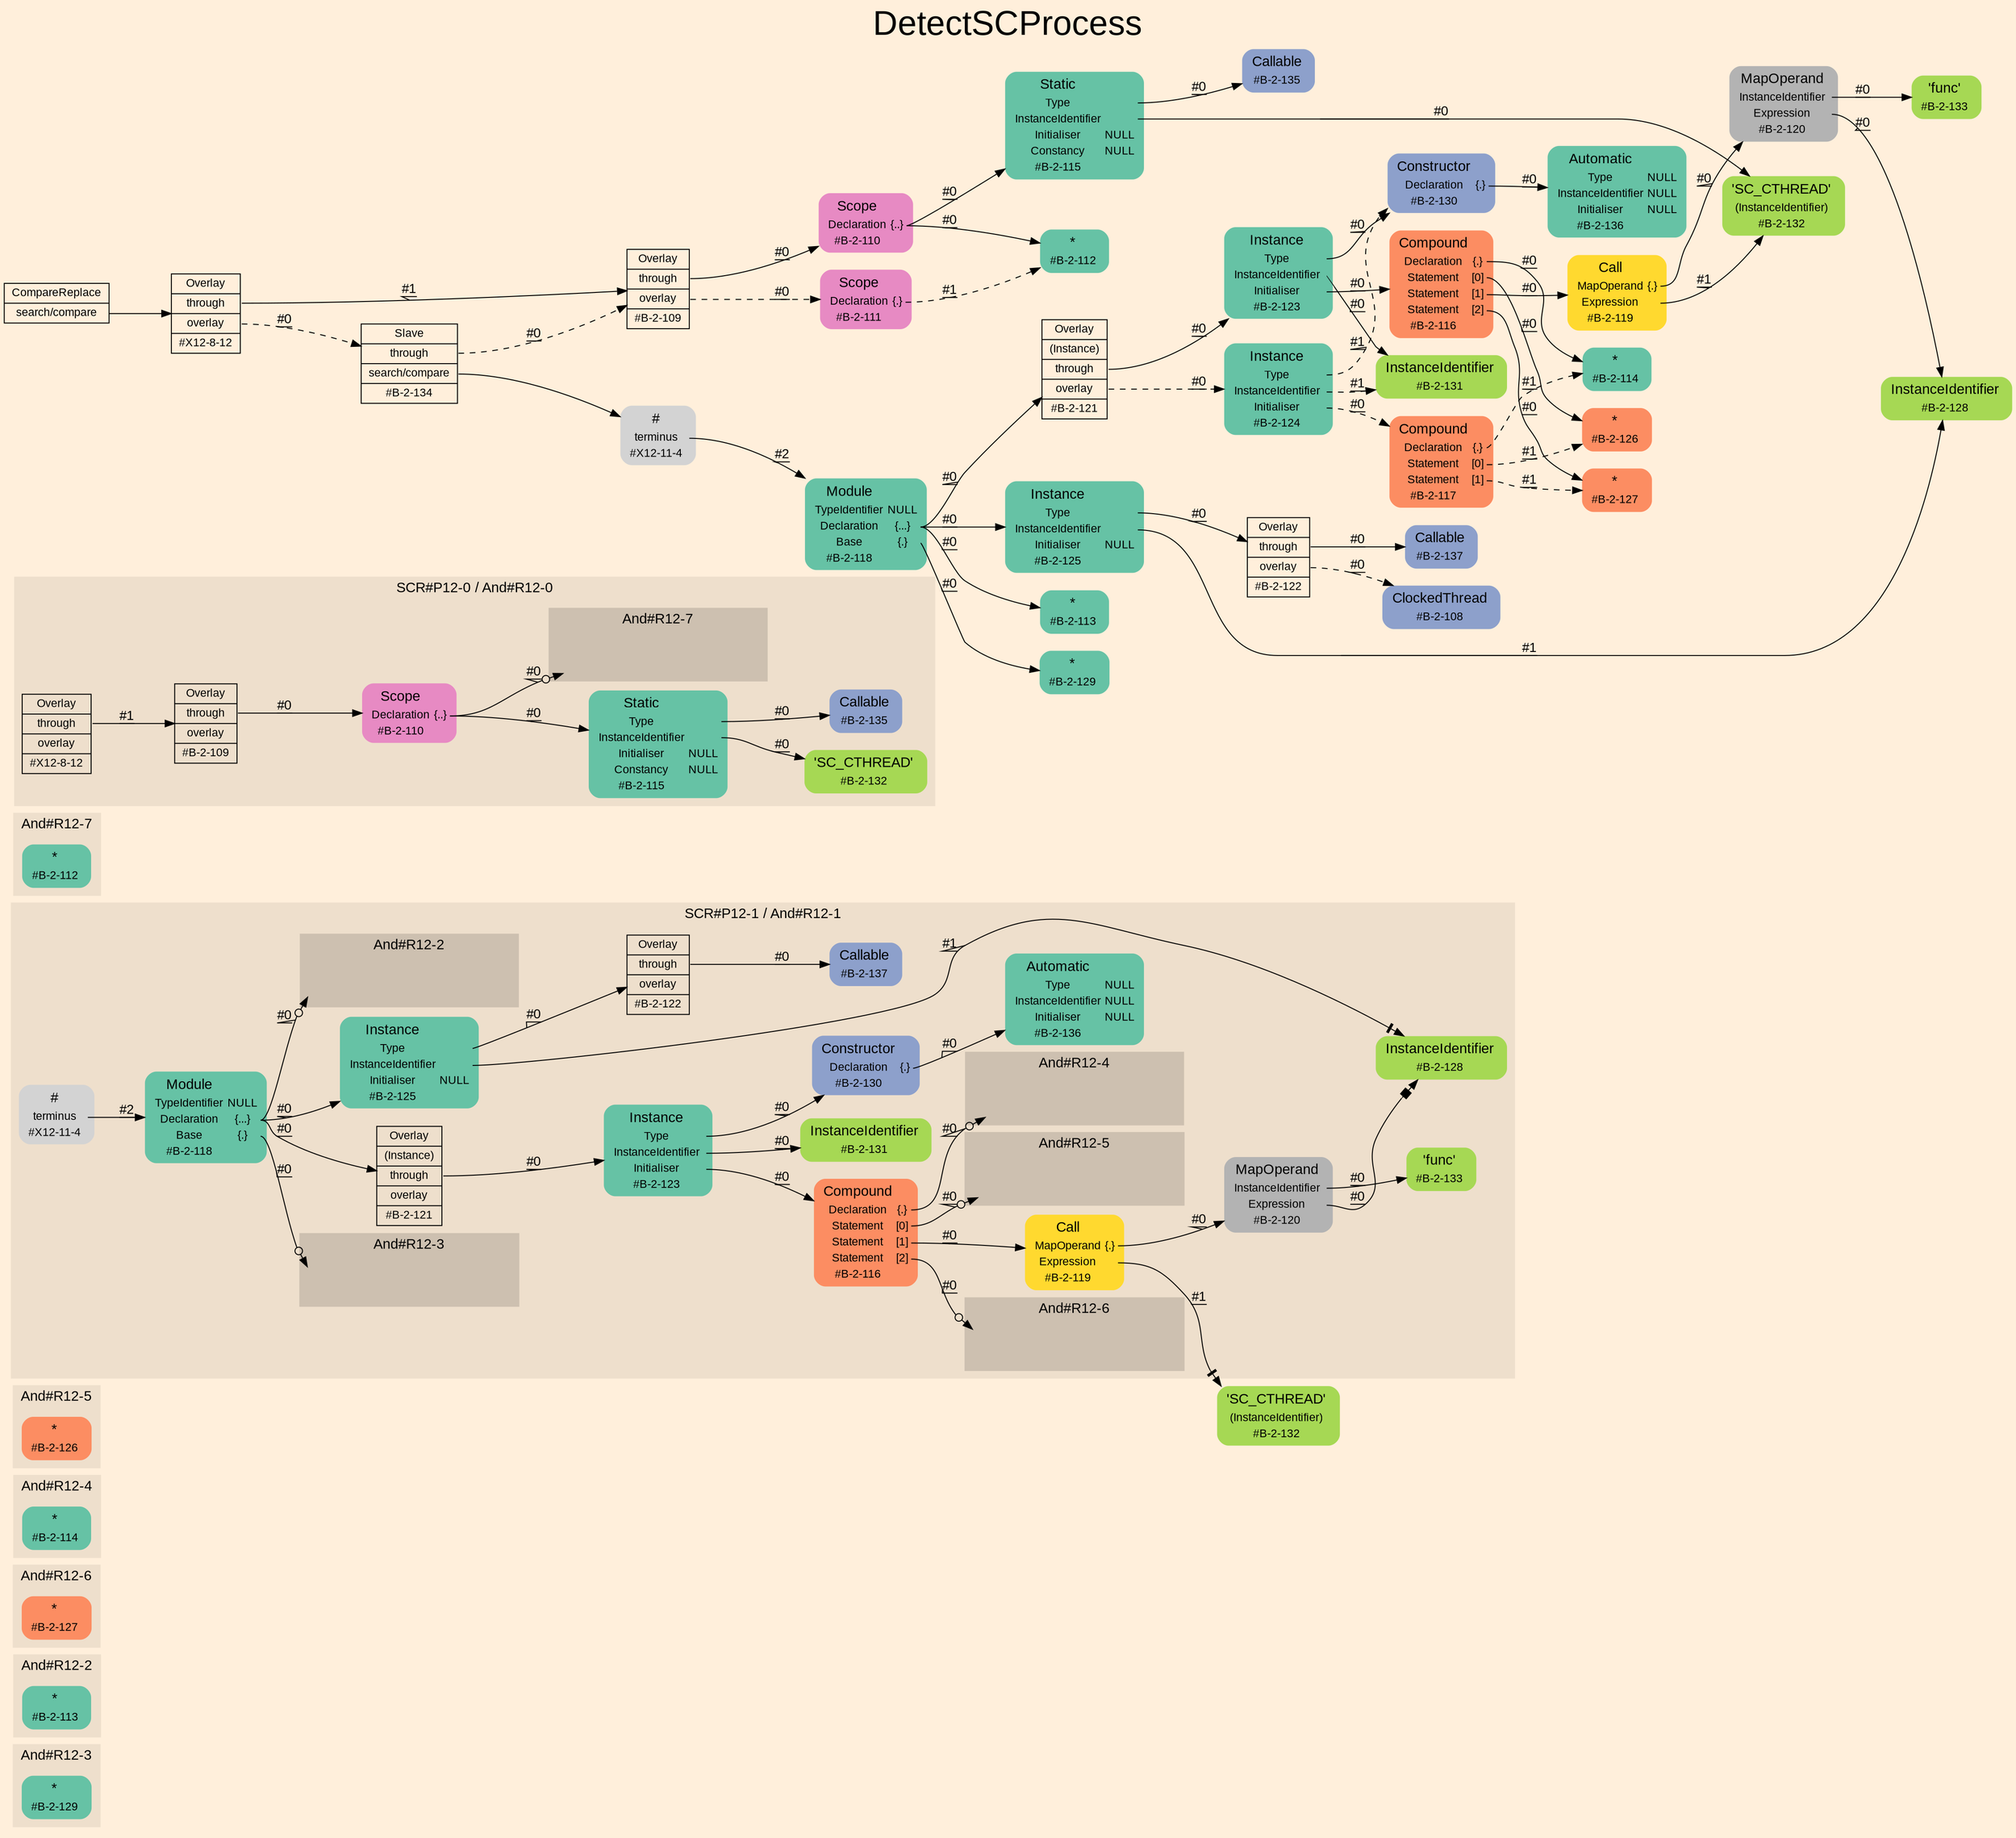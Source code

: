 digraph "DetectSCProcess" {
label = "DetectSCProcess"
labelloc = t
fontsize = "36"
graph [
    rankdir = "LR"
    ranksep = 0.3
    bgcolor = antiquewhite1
    color = black
    fontcolor = black
    fontname = "Arial"
];
node [
    fontname = "Arial"
];
edge [
    fontname = "Arial"
];

// -------------------- figure And#R12-3 --------------------
// -------- region And#R12-3 ----------
subgraph "clusterAnd#R12-3" {
    label = "And#R12-3"
    style = "filled"
    color = antiquewhite2
    fontsize = "15"
    "And#R12-3/#B-2-129" [
        // -------- block And#R12-3/#B-2-129 ----------
        shape = "plaintext"
        fillcolor = "/set28/1"
        label = <<TABLE BORDER="0" CELLBORDER="0" CELLSPACING="0">
         <TR><TD><FONT POINT-SIZE="15.0">*</FONT></TD><TD></TD></TR>
         <TR><TD>#B-2-129</TD><TD PORT="port0"></TD></TR>
        </TABLE>>
        style = "rounded,filled"
        fontsize = "12"
    ];
    
}


// -------------------- figure And#R12-2 --------------------
// -------- region And#R12-2 ----------
subgraph "clusterAnd#R12-2" {
    label = "And#R12-2"
    style = "filled"
    color = antiquewhite2
    fontsize = "15"
    "And#R12-2/#B-2-113" [
        // -------- block And#R12-2/#B-2-113 ----------
        shape = "plaintext"
        fillcolor = "/set28/1"
        label = <<TABLE BORDER="0" CELLBORDER="0" CELLSPACING="0">
         <TR><TD><FONT POINT-SIZE="15.0">*</FONT></TD><TD></TD></TR>
         <TR><TD>#B-2-113</TD><TD PORT="port0"></TD></TR>
        </TABLE>>
        style = "rounded,filled"
        fontsize = "12"
    ];
    
}


// -------------------- figure And#R12-6 --------------------
// -------- region And#R12-6 ----------
subgraph "clusterAnd#R12-6" {
    label = "And#R12-6"
    style = "filled"
    color = antiquewhite2
    fontsize = "15"
    "And#R12-6/#B-2-127" [
        // -------- block And#R12-6/#B-2-127 ----------
        shape = "plaintext"
        fillcolor = "/set28/2"
        label = <<TABLE BORDER="0" CELLBORDER="0" CELLSPACING="0">
         <TR><TD><FONT POINT-SIZE="15.0">*</FONT></TD><TD></TD></TR>
         <TR><TD>#B-2-127</TD><TD PORT="port0"></TD></TR>
        </TABLE>>
        style = "rounded,filled"
        fontsize = "12"
    ];
    
}


// -------------------- figure And#R12-4 --------------------
// -------- region And#R12-4 ----------
subgraph "clusterAnd#R12-4" {
    label = "And#R12-4"
    style = "filled"
    color = antiquewhite2
    fontsize = "15"
    "And#R12-4/#B-2-114" [
        // -------- block And#R12-4/#B-2-114 ----------
        shape = "plaintext"
        fillcolor = "/set28/1"
        label = <<TABLE BORDER="0" CELLBORDER="0" CELLSPACING="0">
         <TR><TD><FONT POINT-SIZE="15.0">*</FONT></TD><TD></TD></TR>
         <TR><TD>#B-2-114</TD><TD PORT="port0"></TD></TR>
        </TABLE>>
        style = "rounded,filled"
        fontsize = "12"
    ];
    
}


// -------------------- figure And#R12-5 --------------------
// -------- region And#R12-5 ----------
subgraph "clusterAnd#R12-5" {
    label = "And#R12-5"
    style = "filled"
    color = antiquewhite2
    fontsize = "15"
    "And#R12-5/#B-2-126" [
        // -------- block And#R12-5/#B-2-126 ----------
        shape = "plaintext"
        fillcolor = "/set28/2"
        label = <<TABLE BORDER="0" CELLBORDER="0" CELLSPACING="0">
         <TR><TD><FONT POINT-SIZE="15.0">*</FONT></TD><TD></TD></TR>
         <TR><TD>#B-2-126</TD><TD PORT="port0"></TD></TR>
        </TABLE>>
        style = "rounded,filled"
        fontsize = "12"
    ];
    
}


// -------------------- figure And#R12-1 --------------------
// -------- region And#R12-1 ----------
subgraph "clusterAnd#R12-1" {
    label = "SCR#P12-1 / And#R12-1"
    style = "filled"
    color = antiquewhite2
    fontsize = "15"
    "And#R12-1/#X12-11-4" [
        // -------- block And#R12-1/#X12-11-4 ----------
        shape = "plaintext"
        label = <<TABLE BORDER="0" CELLBORDER="0" CELLSPACING="0">
         <TR><TD><FONT POINT-SIZE="15.0">#</FONT></TD><TD></TD></TR>
         <TR><TD>terminus</TD><TD PORT="port0"></TD></TR>
         <TR><TD>#X12-11-4</TD><TD PORT="port1"></TD></TR>
        </TABLE>>
        style = "rounded,filled"
        fontsize = "12"
    ];
    
    "And#R12-1/#B-2-133" [
        // -------- block And#R12-1/#B-2-133 ----------
        shape = "plaintext"
        fillcolor = "/set28/5"
        label = <<TABLE BORDER="0" CELLBORDER="0" CELLSPACING="0">
         <TR><TD><FONT POINT-SIZE="15.0">'func'</FONT></TD><TD></TD></TR>
         <TR><TD>#B-2-133</TD><TD PORT="port0"></TD></TR>
        </TABLE>>
        style = "rounded,filled"
        fontsize = "12"
    ];
    
    "And#R12-1/#B-2-128" [
        // -------- block And#R12-1/#B-2-128 ----------
        shape = "plaintext"
        fillcolor = "/set28/5"
        label = <<TABLE BORDER="0" CELLBORDER="0" CELLSPACING="0">
         <TR><TD><FONT POINT-SIZE="15.0">InstanceIdentifier</FONT></TD><TD></TD></TR>
         <TR><TD>#B-2-128</TD><TD PORT="port0"></TD></TR>
        </TABLE>>
        style = "rounded,filled"
        fontsize = "12"
    ];
    
    "And#R12-1/#B-2-118" [
        // -------- block And#R12-1/#B-2-118 ----------
        shape = "plaintext"
        fillcolor = "/set28/1"
        label = <<TABLE BORDER="0" CELLBORDER="0" CELLSPACING="0">
         <TR><TD><FONT POINT-SIZE="15.0">Module</FONT></TD><TD></TD></TR>
         <TR><TD>TypeIdentifier</TD><TD PORT="port0">NULL</TD></TR>
         <TR><TD>Declaration</TD><TD PORT="port1">{...}</TD></TR>
         <TR><TD>Base</TD><TD PORT="port2">{.}</TD></TR>
         <TR><TD>#B-2-118</TD><TD PORT="port3"></TD></TR>
        </TABLE>>
        style = "rounded,filled"
        fontsize = "12"
    ];
    
    "And#R12-1/#B-2-131" [
        // -------- block And#R12-1/#B-2-131 ----------
        shape = "plaintext"
        fillcolor = "/set28/5"
        label = <<TABLE BORDER="0" CELLBORDER="0" CELLSPACING="0">
         <TR><TD><FONT POINT-SIZE="15.0">InstanceIdentifier</FONT></TD><TD></TD></TR>
         <TR><TD>#B-2-131</TD><TD PORT="port0"></TD></TR>
        </TABLE>>
        style = "rounded,filled"
        fontsize = "12"
    ];
    
    "And#R12-1/#B-2-119" [
        // -------- block And#R12-1/#B-2-119 ----------
        shape = "plaintext"
        fillcolor = "/set28/6"
        label = <<TABLE BORDER="0" CELLBORDER="0" CELLSPACING="0">
         <TR><TD><FONT POINT-SIZE="15.0">Call</FONT></TD><TD></TD></TR>
         <TR><TD>MapOperand</TD><TD PORT="port0">{.}</TD></TR>
         <TR><TD>Expression</TD><TD PORT="port1"></TD></TR>
         <TR><TD>#B-2-119</TD><TD PORT="port2"></TD></TR>
        </TABLE>>
        style = "rounded,filled"
        fontsize = "12"
    ];
    
    "And#R12-1/#B-2-120" [
        // -------- block And#R12-1/#B-2-120 ----------
        shape = "plaintext"
        fillcolor = "/set28/8"
        label = <<TABLE BORDER="0" CELLBORDER="0" CELLSPACING="0">
         <TR><TD><FONT POINT-SIZE="15.0">MapOperand</FONT></TD><TD></TD></TR>
         <TR><TD>InstanceIdentifier</TD><TD PORT="port0"></TD></TR>
         <TR><TD>Expression</TD><TD PORT="port1"></TD></TR>
         <TR><TD>#B-2-120</TD><TD PORT="port2"></TD></TR>
        </TABLE>>
        style = "rounded,filled"
        fontsize = "12"
    ];
    
    "And#R12-1/#B-2-121" [
        // -------- block And#R12-1/#B-2-121 ----------
        shape = "record"
        fillcolor = antiquewhite2
        label = "<fixed> Overlay | <port0> (Instance) | <port1> through | <port2> overlay | <port3> #B-2-121"
        style = "filled"
        fontsize = "12"
        color = black
        fontcolor = black
    ];
    
    "And#R12-1/#B-2-116" [
        // -------- block And#R12-1/#B-2-116 ----------
        shape = "plaintext"
        fillcolor = "/set28/2"
        label = <<TABLE BORDER="0" CELLBORDER="0" CELLSPACING="0">
         <TR><TD><FONT POINT-SIZE="15.0">Compound</FONT></TD><TD></TD></TR>
         <TR><TD>Declaration</TD><TD PORT="port0">{.}</TD></TR>
         <TR><TD>Statement</TD><TD PORT="port1">[0]</TD></TR>
         <TR><TD>Statement</TD><TD PORT="port2">[1]</TD></TR>
         <TR><TD>Statement</TD><TD PORT="port3">[2]</TD></TR>
         <TR><TD>#B-2-116</TD><TD PORT="port4"></TD></TR>
        </TABLE>>
        style = "rounded,filled"
        fontsize = "12"
    ];
    
    "And#R12-1/#B-2-130" [
        // -------- block And#R12-1/#B-2-130 ----------
        shape = "plaintext"
        fillcolor = "/set28/3"
        label = <<TABLE BORDER="0" CELLBORDER="0" CELLSPACING="0">
         <TR><TD><FONT POINT-SIZE="15.0">Constructor</FONT></TD><TD></TD></TR>
         <TR><TD>Declaration</TD><TD PORT="port0">{.}</TD></TR>
         <TR><TD>#B-2-130</TD><TD PORT="port1"></TD></TR>
        </TABLE>>
        style = "rounded,filled"
        fontsize = "12"
    ];
    
    "And#R12-1/#B-2-122" [
        // -------- block And#R12-1/#B-2-122 ----------
        shape = "record"
        fillcolor = antiquewhite2
        label = "<fixed> Overlay | <port0> through | <port1> overlay | <port2> #B-2-122"
        style = "filled"
        fontsize = "12"
        color = black
        fontcolor = black
    ];
    
    "And#R12-1/#B-2-136" [
        // -------- block And#R12-1/#B-2-136 ----------
        shape = "plaintext"
        fillcolor = "/set28/1"
        label = <<TABLE BORDER="0" CELLBORDER="0" CELLSPACING="0">
         <TR><TD><FONT POINT-SIZE="15.0">Automatic</FONT></TD><TD></TD></TR>
         <TR><TD>Type</TD><TD PORT="port0">NULL</TD></TR>
         <TR><TD>InstanceIdentifier</TD><TD PORT="port1">NULL</TD></TR>
         <TR><TD>Initialiser</TD><TD PORT="port2">NULL</TD></TR>
         <TR><TD>#B-2-136</TD><TD PORT="port3"></TD></TR>
        </TABLE>>
        style = "rounded,filled"
        fontsize = "12"
    ];
    
    "And#R12-1/#B-2-123" [
        // -------- block And#R12-1/#B-2-123 ----------
        shape = "plaintext"
        fillcolor = "/set28/1"
        label = <<TABLE BORDER="0" CELLBORDER="0" CELLSPACING="0">
         <TR><TD><FONT POINT-SIZE="15.0">Instance</FONT></TD><TD></TD></TR>
         <TR><TD>Type</TD><TD PORT="port0"></TD></TR>
         <TR><TD>InstanceIdentifier</TD><TD PORT="port1"></TD></TR>
         <TR><TD>Initialiser</TD><TD PORT="port2"></TD></TR>
         <TR><TD>#B-2-123</TD><TD PORT="port3"></TD></TR>
        </TABLE>>
        style = "rounded,filled"
        fontsize = "12"
    ];
    
    "And#R12-1/#B-2-137" [
        // -------- block And#R12-1/#B-2-137 ----------
        shape = "plaintext"
        fillcolor = "/set28/3"
        label = <<TABLE BORDER="0" CELLBORDER="0" CELLSPACING="0">
         <TR><TD><FONT POINT-SIZE="15.0">Callable</FONT></TD><TD></TD></TR>
         <TR><TD>#B-2-137</TD><TD PORT="port0"></TD></TR>
        </TABLE>>
        style = "rounded,filled"
        fontsize = "12"
    ];
    
    "And#R12-1/#B-2-125" [
        // -------- block And#R12-1/#B-2-125 ----------
        shape = "plaintext"
        fillcolor = "/set28/1"
        label = <<TABLE BORDER="0" CELLBORDER="0" CELLSPACING="0">
         <TR><TD><FONT POINT-SIZE="15.0">Instance</FONT></TD><TD></TD></TR>
         <TR><TD>Type</TD><TD PORT="port0"></TD></TR>
         <TR><TD>InstanceIdentifier</TD><TD PORT="port1"></TD></TR>
         <TR><TD>Initialiser</TD><TD PORT="port2">NULL</TD></TR>
         <TR><TD>#B-2-125</TD><TD PORT="port3"></TD></TR>
        </TABLE>>
        style = "rounded,filled"
        fontsize = "12"
    ];
    
    // -------- region And#R12-1/And#R12-2 ----------
    subgraph "clusterAnd#R12-1/And#R12-2" {
        label = "And#R12-2"
        style = "filled"
        color = antiquewhite3
        fontsize = "15"
        "And#R12-1/And#R12-2/#B-2-113" [
            // -------- block And#R12-1/And#R12-2/#B-2-113 ----------
            shape = none
            fillcolor = "/set28/1"
            style = "invisible"
        ];
        
    }
    
    // -------- region And#R12-1/And#R12-3 ----------
    subgraph "clusterAnd#R12-1/And#R12-3" {
        label = "And#R12-3"
        style = "filled"
        color = antiquewhite3
        fontsize = "15"
        "And#R12-1/And#R12-3/#B-2-129" [
            // -------- block And#R12-1/And#R12-3/#B-2-129 ----------
            shape = none
            fillcolor = "/set28/1"
            style = "invisible"
        ];
        
    }
    
    // -------- region And#R12-1/And#R12-4 ----------
    subgraph "clusterAnd#R12-1/And#R12-4" {
        label = "And#R12-4"
        style = "filled"
        color = antiquewhite3
        fontsize = "15"
        "And#R12-1/And#R12-4/#B-2-114" [
            // -------- block And#R12-1/And#R12-4/#B-2-114 ----------
            shape = none
            fillcolor = "/set28/1"
            style = "invisible"
        ];
        
    }
    
    // -------- region And#R12-1/And#R12-5 ----------
    subgraph "clusterAnd#R12-1/And#R12-5" {
        label = "And#R12-5"
        style = "filled"
        color = antiquewhite3
        fontsize = "15"
        "And#R12-1/And#R12-5/#B-2-126" [
            // -------- block And#R12-1/And#R12-5/#B-2-126 ----------
            shape = none
            fillcolor = "/set28/2"
            style = "invisible"
        ];
        
    }
    
    // -------- region And#R12-1/And#R12-6 ----------
    subgraph "clusterAnd#R12-1/And#R12-6" {
        label = "And#R12-6"
        style = "filled"
        color = antiquewhite3
        fontsize = "15"
        "And#R12-1/And#R12-6/#B-2-127" [
            // -------- block And#R12-1/And#R12-6/#B-2-127 ----------
            shape = none
            fillcolor = "/set28/2"
            style = "invisible"
        ];
        
    }
    
}

"And#R12-1/#B-2-132" [
    // -------- block And#R12-1/#B-2-132 ----------
    shape = "plaintext"
    fillcolor = "/set28/5"
    label = <<TABLE BORDER="0" CELLBORDER="0" CELLSPACING="0">
     <TR><TD><FONT POINT-SIZE="15.0">'SC_CTHREAD'</FONT></TD><TD></TD></TR>
     <TR><TD>(InstanceIdentifier)</TD><TD PORT="port0"></TD></TR>
     <TR><TD>#B-2-132</TD><TD PORT="port1"></TD></TR>
    </TABLE>>
    style = "rounded,filled"
    fontsize = "12"
];

"And#R12-1/#X12-11-4":port0 -> "And#R12-1/#B-2-118" [
    label = "#2"
    decorate = true
    color = black
    fontcolor = black
];

"And#R12-1/#B-2-118":port1 -> "And#R12-1/#B-2-121" [
    label = "#0"
    decorate = true
    color = black
    fontcolor = black
];

"And#R12-1/#B-2-118":port1 -> "And#R12-1/#B-2-125" [
    label = "#0"
    decorate = true
    color = black
    fontcolor = black
];

"And#R12-1/#B-2-118":port1 -> "And#R12-1/And#R12-2/#B-2-113" [
    arrowhead="normalnoneodot"
    label = "#0"
    decorate = true
    color = black
    fontcolor = black
];

"And#R12-1/#B-2-118":port2 -> "And#R12-1/And#R12-3/#B-2-129" [
    arrowhead="normalnoneodot"
    label = "#0"
    decorate = true
    color = black
    fontcolor = black
];

"And#R12-1/#B-2-119":port0 -> "And#R12-1/#B-2-120" [
    label = "#0"
    decorate = true
    color = black
    fontcolor = black
];

"And#R12-1/#B-2-119":port1 -> "And#R12-1/#B-2-132" [
    arrowhead="normalnonetee"
    label = "#1"
    decorate = true
    color = black
    fontcolor = black
];

"And#R12-1/#B-2-120":port0 -> "And#R12-1/#B-2-133" [
    label = "#0"
    decorate = true
    color = black
    fontcolor = black
];

"And#R12-1/#B-2-120":port1 -> "And#R12-1/#B-2-128" [
    arrowhead="normalnonebox"
    label = "#0"
    decorate = true
    color = black
    fontcolor = black
];

"And#R12-1/#B-2-121":port1 -> "And#R12-1/#B-2-123" [
    label = "#0"
    decorate = true
    color = black
    fontcolor = black
];

"And#R12-1/#B-2-116":port0 -> "And#R12-1/And#R12-4/#B-2-114" [
    arrowhead="normalnoneodot"
    label = "#0"
    decorate = true
    color = black
    fontcolor = black
];

"And#R12-1/#B-2-116":port1 -> "And#R12-1/And#R12-5/#B-2-126" [
    arrowhead="normalnoneodot"
    label = "#0"
    decorate = true
    color = black
    fontcolor = black
];

"And#R12-1/#B-2-116":port2 -> "And#R12-1/#B-2-119" [
    label = "#0"
    decorate = true
    color = black
    fontcolor = black
];

"And#R12-1/#B-2-116":port3 -> "And#R12-1/And#R12-6/#B-2-127" [
    arrowhead="normalnoneodot"
    label = "#0"
    decorate = true
    color = black
    fontcolor = black
];

"And#R12-1/#B-2-130":port0 -> "And#R12-1/#B-2-136" [
    label = "#0"
    decorate = true
    color = black
    fontcolor = black
];

"And#R12-1/#B-2-122":port0 -> "And#R12-1/#B-2-137" [
    label = "#0"
    decorate = true
    color = black
    fontcolor = black
];

"And#R12-1/#B-2-123":port0 -> "And#R12-1/#B-2-130" [
    label = "#0"
    decorate = true
    color = black
    fontcolor = black
];

"And#R12-1/#B-2-123":port1 -> "And#R12-1/#B-2-131" [
    label = "#0"
    decorate = true
    color = black
    fontcolor = black
];

"And#R12-1/#B-2-123":port2 -> "And#R12-1/#B-2-116" [
    label = "#0"
    decorate = true
    color = black
    fontcolor = black
];

"And#R12-1/#B-2-125":port0 -> "And#R12-1/#B-2-122" [
    label = "#0"
    decorate = true
    color = black
    fontcolor = black
];

"And#R12-1/#B-2-125":port1 -> "And#R12-1/#B-2-128" [
    arrowhead="normalnonetee"
    label = "#1"
    decorate = true
    color = black
    fontcolor = black
];


// -------------------- figure And#R12-7 --------------------
// -------- region And#R12-7 ----------
subgraph "clusterAnd#R12-7" {
    label = "And#R12-7"
    style = "filled"
    color = antiquewhite2
    fontsize = "15"
    "And#R12-7/#B-2-112" [
        // -------- block And#R12-7/#B-2-112 ----------
        shape = "plaintext"
        fillcolor = "/set28/1"
        label = <<TABLE BORDER="0" CELLBORDER="0" CELLSPACING="0">
         <TR><TD><FONT POINT-SIZE="15.0">*</FONT></TD><TD></TD></TR>
         <TR><TD>#B-2-112</TD><TD PORT="port0"></TD></TR>
        </TABLE>>
        style = "rounded,filled"
        fontsize = "12"
    ];
    
}


// -------------------- figure And#R12-0 --------------------
// -------- region And#R12-0 ----------
subgraph "clusterAnd#R12-0" {
    label = "SCR#P12-0 / And#R12-0"
    style = "filled"
    color = antiquewhite2
    fontsize = "15"
    "And#R12-0/#B-2-109" [
        // -------- block And#R12-0/#B-2-109 ----------
        shape = "record"
        fillcolor = antiquewhite2
        label = "<fixed> Overlay | <port0> through | <port1> overlay | <port2> #B-2-109"
        style = "filled"
        fontsize = "12"
        color = black
        fontcolor = black
    ];
    
    "And#R12-0/#B-2-135" [
        // -------- block And#R12-0/#B-2-135 ----------
        shape = "plaintext"
        fillcolor = "/set28/3"
        label = <<TABLE BORDER="0" CELLBORDER="0" CELLSPACING="0">
         <TR><TD><FONT POINT-SIZE="15.0">Callable</FONT></TD><TD></TD></TR>
         <TR><TD>#B-2-135</TD><TD PORT="port0"></TD></TR>
        </TABLE>>
        style = "rounded,filled"
        fontsize = "12"
    ];
    
    "And#R12-0/#B-2-115" [
        // -------- block And#R12-0/#B-2-115 ----------
        shape = "plaintext"
        fillcolor = "/set28/1"
        label = <<TABLE BORDER="0" CELLBORDER="0" CELLSPACING="0">
         <TR><TD><FONT POINT-SIZE="15.0">Static</FONT></TD><TD></TD></TR>
         <TR><TD>Type</TD><TD PORT="port0"></TD></TR>
         <TR><TD>InstanceIdentifier</TD><TD PORT="port1"></TD></TR>
         <TR><TD>Initialiser</TD><TD PORT="port2">NULL</TD></TR>
         <TR><TD>Constancy</TD><TD PORT="port3">NULL</TD></TR>
         <TR><TD>#B-2-115</TD><TD PORT="port4"></TD></TR>
        </TABLE>>
        style = "rounded,filled"
        fontsize = "12"
    ];
    
    "And#R12-0/#B-2-132" [
        // -------- block And#R12-0/#B-2-132 ----------
        shape = "plaintext"
        fillcolor = "/set28/5"
        label = <<TABLE BORDER="0" CELLBORDER="0" CELLSPACING="0">
         <TR><TD><FONT POINT-SIZE="15.0">'SC_CTHREAD'</FONT></TD><TD></TD></TR>
         <TR><TD>#B-2-132</TD><TD PORT="port0"></TD></TR>
        </TABLE>>
        style = "rounded,filled"
        fontsize = "12"
    ];
    
    "And#R12-0/#X12-8-12" [
        // -------- block And#R12-0/#X12-8-12 ----------
        shape = "record"
        fillcolor = antiquewhite2
        label = "<fixed> Overlay | <port0> through | <port1> overlay | <port2> #X12-8-12"
        style = "filled"
        fontsize = "12"
        color = black
        fontcolor = black
    ];
    
    "And#R12-0/#B-2-110" [
        // -------- block And#R12-0/#B-2-110 ----------
        shape = "plaintext"
        fillcolor = "/set28/4"
        label = <<TABLE BORDER="0" CELLBORDER="0" CELLSPACING="0">
         <TR><TD><FONT POINT-SIZE="15.0">Scope</FONT></TD><TD></TD></TR>
         <TR><TD>Declaration</TD><TD PORT="port0">{..}</TD></TR>
         <TR><TD>#B-2-110</TD><TD PORT="port1"></TD></TR>
        </TABLE>>
        style = "rounded,filled"
        fontsize = "12"
    ];
    
    // -------- region And#R12-0/And#R12-7 ----------
    subgraph "clusterAnd#R12-0/And#R12-7" {
        label = "And#R12-7"
        style = "filled"
        color = antiquewhite3
        fontsize = "15"
        "And#R12-0/And#R12-7/#B-2-112" [
            // -------- block And#R12-0/And#R12-7/#B-2-112 ----------
            shape = none
            fillcolor = "/set28/1"
            style = "invisible"
        ];
        
    }
    
}

"And#R12-0/#B-2-109":port0 -> "And#R12-0/#B-2-110" [
    label = "#0"
    decorate = true
    color = black
    fontcolor = black
];

"And#R12-0/#B-2-115":port0 -> "And#R12-0/#B-2-135" [
    label = "#0"
    decorate = true
    color = black
    fontcolor = black
];

"And#R12-0/#B-2-115":port1 -> "And#R12-0/#B-2-132" [
    label = "#0"
    decorate = true
    color = black
    fontcolor = black
];

"And#R12-0/#X12-8-12":port0 -> "And#R12-0/#B-2-109" [
    label = "#1"
    decorate = true
    color = black
    fontcolor = black
];

"And#R12-0/#B-2-110":port0 -> "And#R12-0/And#R12-7/#B-2-112" [
    arrowhead="normalnoneodot"
    label = "#0"
    decorate = true
    color = black
    fontcolor = black
];

"And#R12-0/#B-2-110":port0 -> "And#R12-0/#B-2-115" [
    label = "#0"
    decorate = true
    color = black
    fontcolor = black
];


// -------------------- transformation figure --------------------
"CR#X12-10-12" [
    // -------- block CR#X12-10-12 ----------
    shape = "record"
    fillcolor = antiquewhite1
    label = "<fixed> CompareReplace | <port0> search/compare"
    style = "filled"
    fontsize = "12"
    color = black
    fontcolor = black
];

"#X12-8-12" [
    // -------- block #X12-8-12 ----------
    shape = "record"
    fillcolor = antiquewhite1
    label = "<fixed> Overlay | <port0> through | <port1> overlay | <port2> #X12-8-12"
    style = "filled"
    fontsize = "12"
    color = black
    fontcolor = black
];

"#B-2-109" [
    // -------- block #B-2-109 ----------
    shape = "record"
    fillcolor = antiquewhite1
    label = "<fixed> Overlay | <port0> through | <port1> overlay | <port2> #B-2-109"
    style = "filled"
    fontsize = "12"
    color = black
    fontcolor = black
];

"#B-2-110" [
    // -------- block #B-2-110 ----------
    shape = "plaintext"
    fillcolor = "/set28/4"
    label = <<TABLE BORDER="0" CELLBORDER="0" CELLSPACING="0">
     <TR><TD><FONT POINT-SIZE="15.0">Scope</FONT></TD><TD></TD></TR>
     <TR><TD>Declaration</TD><TD PORT="port0">{..}</TD></TR>
     <TR><TD>#B-2-110</TD><TD PORT="port1"></TD></TR>
    </TABLE>>
    style = "rounded,filled"
    fontsize = "12"
];

"#B-2-112" [
    // -------- block #B-2-112 ----------
    shape = "plaintext"
    fillcolor = "/set28/1"
    label = <<TABLE BORDER="0" CELLBORDER="0" CELLSPACING="0">
     <TR><TD><FONT POINT-SIZE="15.0">*</FONT></TD><TD></TD></TR>
     <TR><TD>#B-2-112</TD><TD PORT="port0"></TD></TR>
    </TABLE>>
    style = "rounded,filled"
    fontsize = "12"
];

"#B-2-115" [
    // -------- block #B-2-115 ----------
    shape = "plaintext"
    fillcolor = "/set28/1"
    label = <<TABLE BORDER="0" CELLBORDER="0" CELLSPACING="0">
     <TR><TD><FONT POINT-SIZE="15.0">Static</FONT></TD><TD></TD></TR>
     <TR><TD>Type</TD><TD PORT="port0"></TD></TR>
     <TR><TD>InstanceIdentifier</TD><TD PORT="port1"></TD></TR>
     <TR><TD>Initialiser</TD><TD PORT="port2">NULL</TD></TR>
     <TR><TD>Constancy</TD><TD PORT="port3">NULL</TD></TR>
     <TR><TD>#B-2-115</TD><TD PORT="port4"></TD></TR>
    </TABLE>>
    style = "rounded,filled"
    fontsize = "12"
];

"#B-2-135" [
    // -------- block #B-2-135 ----------
    shape = "plaintext"
    fillcolor = "/set28/3"
    label = <<TABLE BORDER="0" CELLBORDER="0" CELLSPACING="0">
     <TR><TD><FONT POINT-SIZE="15.0">Callable</FONT></TD><TD></TD></TR>
     <TR><TD>#B-2-135</TD><TD PORT="port0"></TD></TR>
    </TABLE>>
    style = "rounded,filled"
    fontsize = "12"
];

"#B-2-132" [
    // -------- block #B-2-132 ----------
    shape = "plaintext"
    fillcolor = "/set28/5"
    label = <<TABLE BORDER="0" CELLBORDER="0" CELLSPACING="0">
     <TR><TD><FONT POINT-SIZE="15.0">'SC_CTHREAD'</FONT></TD><TD></TD></TR>
     <TR><TD>(InstanceIdentifier)</TD><TD PORT="port0"></TD></TR>
     <TR><TD>#B-2-132</TD><TD PORT="port1"></TD></TR>
    </TABLE>>
    style = "rounded,filled"
    fontsize = "12"
];

"#B-2-111" [
    // -------- block #B-2-111 ----------
    shape = "plaintext"
    fillcolor = "/set28/4"
    label = <<TABLE BORDER="0" CELLBORDER="0" CELLSPACING="0">
     <TR><TD><FONT POINT-SIZE="15.0">Scope</FONT></TD><TD></TD></TR>
     <TR><TD>Declaration</TD><TD PORT="port0">{.}</TD></TR>
     <TR><TD>#B-2-111</TD><TD PORT="port1"></TD></TR>
    </TABLE>>
    style = "rounded,filled"
    fontsize = "12"
];

"#B-2-134" [
    // -------- block #B-2-134 ----------
    shape = "record"
    fillcolor = antiquewhite1
    label = "<fixed> Slave | <port0> through | <port1> search/compare | <port2> #B-2-134"
    style = "filled"
    fontsize = "12"
    color = black
    fontcolor = black
];

"#X12-11-4" [
    // -------- block #X12-11-4 ----------
    shape = "plaintext"
    label = <<TABLE BORDER="0" CELLBORDER="0" CELLSPACING="0">
     <TR><TD><FONT POINT-SIZE="15.0">#</FONT></TD><TD></TD></TR>
     <TR><TD>terminus</TD><TD PORT="port0"></TD></TR>
     <TR><TD>#X12-11-4</TD><TD PORT="port1"></TD></TR>
    </TABLE>>
    style = "rounded,filled"
    fontsize = "12"
];

"#B-2-118" [
    // -------- block #B-2-118 ----------
    shape = "plaintext"
    fillcolor = "/set28/1"
    label = <<TABLE BORDER="0" CELLBORDER="0" CELLSPACING="0">
     <TR><TD><FONT POINT-SIZE="15.0">Module</FONT></TD><TD></TD></TR>
     <TR><TD>TypeIdentifier</TD><TD PORT="port0">NULL</TD></TR>
     <TR><TD>Declaration</TD><TD PORT="port1">{...}</TD></TR>
     <TR><TD>Base</TD><TD PORT="port2">{.}</TD></TR>
     <TR><TD>#B-2-118</TD><TD PORT="port3"></TD></TR>
    </TABLE>>
    style = "rounded,filled"
    fontsize = "12"
];

"#B-2-121" [
    // -------- block #B-2-121 ----------
    shape = "record"
    fillcolor = antiquewhite1
    label = "<fixed> Overlay | <port0> (Instance) | <port1> through | <port2> overlay | <port3> #B-2-121"
    style = "filled"
    fontsize = "12"
    color = black
    fontcolor = black
];

"#B-2-123" [
    // -------- block #B-2-123 ----------
    shape = "plaintext"
    fillcolor = "/set28/1"
    label = <<TABLE BORDER="0" CELLBORDER="0" CELLSPACING="0">
     <TR><TD><FONT POINT-SIZE="15.0">Instance</FONT></TD><TD></TD></TR>
     <TR><TD>Type</TD><TD PORT="port0"></TD></TR>
     <TR><TD>InstanceIdentifier</TD><TD PORT="port1"></TD></TR>
     <TR><TD>Initialiser</TD><TD PORT="port2"></TD></TR>
     <TR><TD>#B-2-123</TD><TD PORT="port3"></TD></TR>
    </TABLE>>
    style = "rounded,filled"
    fontsize = "12"
];

"#B-2-130" [
    // -------- block #B-2-130 ----------
    shape = "plaintext"
    fillcolor = "/set28/3"
    label = <<TABLE BORDER="0" CELLBORDER="0" CELLSPACING="0">
     <TR><TD><FONT POINT-SIZE="15.0">Constructor</FONT></TD><TD></TD></TR>
     <TR><TD>Declaration</TD><TD PORT="port0">{.}</TD></TR>
     <TR><TD>#B-2-130</TD><TD PORT="port1"></TD></TR>
    </TABLE>>
    style = "rounded,filled"
    fontsize = "12"
];

"#B-2-136" [
    // -------- block #B-2-136 ----------
    shape = "plaintext"
    fillcolor = "/set28/1"
    label = <<TABLE BORDER="0" CELLBORDER="0" CELLSPACING="0">
     <TR><TD><FONT POINT-SIZE="15.0">Automatic</FONT></TD><TD></TD></TR>
     <TR><TD>Type</TD><TD PORT="port0">NULL</TD></TR>
     <TR><TD>InstanceIdentifier</TD><TD PORT="port1">NULL</TD></TR>
     <TR><TD>Initialiser</TD><TD PORT="port2">NULL</TD></TR>
     <TR><TD>#B-2-136</TD><TD PORT="port3"></TD></TR>
    </TABLE>>
    style = "rounded,filled"
    fontsize = "12"
];

"#B-2-131" [
    // -------- block #B-2-131 ----------
    shape = "plaintext"
    fillcolor = "/set28/5"
    label = <<TABLE BORDER="0" CELLBORDER="0" CELLSPACING="0">
     <TR><TD><FONT POINT-SIZE="15.0">InstanceIdentifier</FONT></TD><TD></TD></TR>
     <TR><TD>#B-2-131</TD><TD PORT="port0"></TD></TR>
    </TABLE>>
    style = "rounded,filled"
    fontsize = "12"
];

"#B-2-116" [
    // -------- block #B-2-116 ----------
    shape = "plaintext"
    fillcolor = "/set28/2"
    label = <<TABLE BORDER="0" CELLBORDER="0" CELLSPACING="0">
     <TR><TD><FONT POINT-SIZE="15.0">Compound</FONT></TD><TD></TD></TR>
     <TR><TD>Declaration</TD><TD PORT="port0">{.}</TD></TR>
     <TR><TD>Statement</TD><TD PORT="port1">[0]</TD></TR>
     <TR><TD>Statement</TD><TD PORT="port2">[1]</TD></TR>
     <TR><TD>Statement</TD><TD PORT="port3">[2]</TD></TR>
     <TR><TD>#B-2-116</TD><TD PORT="port4"></TD></TR>
    </TABLE>>
    style = "rounded,filled"
    fontsize = "12"
];

"#B-2-114" [
    // -------- block #B-2-114 ----------
    shape = "plaintext"
    fillcolor = "/set28/1"
    label = <<TABLE BORDER="0" CELLBORDER="0" CELLSPACING="0">
     <TR><TD><FONT POINT-SIZE="15.0">*</FONT></TD><TD></TD></TR>
     <TR><TD>#B-2-114</TD><TD PORT="port0"></TD></TR>
    </TABLE>>
    style = "rounded,filled"
    fontsize = "12"
];

"#B-2-126" [
    // -------- block #B-2-126 ----------
    shape = "plaintext"
    fillcolor = "/set28/2"
    label = <<TABLE BORDER="0" CELLBORDER="0" CELLSPACING="0">
     <TR><TD><FONT POINT-SIZE="15.0">*</FONT></TD><TD></TD></TR>
     <TR><TD>#B-2-126</TD><TD PORT="port0"></TD></TR>
    </TABLE>>
    style = "rounded,filled"
    fontsize = "12"
];

"#B-2-119" [
    // -------- block #B-2-119 ----------
    shape = "plaintext"
    fillcolor = "/set28/6"
    label = <<TABLE BORDER="0" CELLBORDER="0" CELLSPACING="0">
     <TR><TD><FONT POINT-SIZE="15.0">Call</FONT></TD><TD></TD></TR>
     <TR><TD>MapOperand</TD><TD PORT="port0">{.}</TD></TR>
     <TR><TD>Expression</TD><TD PORT="port1"></TD></TR>
     <TR><TD>#B-2-119</TD><TD PORT="port2"></TD></TR>
    </TABLE>>
    style = "rounded,filled"
    fontsize = "12"
];

"#B-2-120" [
    // -------- block #B-2-120 ----------
    shape = "plaintext"
    fillcolor = "/set28/8"
    label = <<TABLE BORDER="0" CELLBORDER="0" CELLSPACING="0">
     <TR><TD><FONT POINT-SIZE="15.0">MapOperand</FONT></TD><TD></TD></TR>
     <TR><TD>InstanceIdentifier</TD><TD PORT="port0"></TD></TR>
     <TR><TD>Expression</TD><TD PORT="port1"></TD></TR>
     <TR><TD>#B-2-120</TD><TD PORT="port2"></TD></TR>
    </TABLE>>
    style = "rounded,filled"
    fontsize = "12"
];

"#B-2-133" [
    // -------- block #B-2-133 ----------
    shape = "plaintext"
    fillcolor = "/set28/5"
    label = <<TABLE BORDER="0" CELLBORDER="0" CELLSPACING="0">
     <TR><TD><FONT POINT-SIZE="15.0">'func'</FONT></TD><TD></TD></TR>
     <TR><TD>#B-2-133</TD><TD PORT="port0"></TD></TR>
    </TABLE>>
    style = "rounded,filled"
    fontsize = "12"
];

"#B-2-128" [
    // -------- block #B-2-128 ----------
    shape = "plaintext"
    fillcolor = "/set28/5"
    label = <<TABLE BORDER="0" CELLBORDER="0" CELLSPACING="0">
     <TR><TD><FONT POINT-SIZE="15.0">InstanceIdentifier</FONT></TD><TD></TD></TR>
     <TR><TD>#B-2-128</TD><TD PORT="port0"></TD></TR>
    </TABLE>>
    style = "rounded,filled"
    fontsize = "12"
];

"#B-2-127" [
    // -------- block #B-2-127 ----------
    shape = "plaintext"
    fillcolor = "/set28/2"
    label = <<TABLE BORDER="0" CELLBORDER="0" CELLSPACING="0">
     <TR><TD><FONT POINT-SIZE="15.0">*</FONT></TD><TD></TD></TR>
     <TR><TD>#B-2-127</TD><TD PORT="port0"></TD></TR>
    </TABLE>>
    style = "rounded,filled"
    fontsize = "12"
];

"#B-2-124" [
    // -------- block #B-2-124 ----------
    shape = "plaintext"
    fillcolor = "/set28/1"
    label = <<TABLE BORDER="0" CELLBORDER="0" CELLSPACING="0">
     <TR><TD><FONT POINT-SIZE="15.0">Instance</FONT></TD><TD></TD></TR>
     <TR><TD>Type</TD><TD PORT="port0"></TD></TR>
     <TR><TD>InstanceIdentifier</TD><TD PORT="port1"></TD></TR>
     <TR><TD>Initialiser</TD><TD PORT="port2"></TD></TR>
     <TR><TD>#B-2-124</TD><TD PORT="port3"></TD></TR>
    </TABLE>>
    style = "rounded,filled"
    fontsize = "12"
];

"#B-2-117" [
    // -------- block #B-2-117 ----------
    shape = "plaintext"
    fillcolor = "/set28/2"
    label = <<TABLE BORDER="0" CELLBORDER="0" CELLSPACING="0">
     <TR><TD><FONT POINT-SIZE="15.0">Compound</FONT></TD><TD></TD></TR>
     <TR><TD>Declaration</TD><TD PORT="port0">{.}</TD></TR>
     <TR><TD>Statement</TD><TD PORT="port1">[0]</TD></TR>
     <TR><TD>Statement</TD><TD PORT="port2">[1]</TD></TR>
     <TR><TD>#B-2-117</TD><TD PORT="port3"></TD></TR>
    </TABLE>>
    style = "rounded,filled"
    fontsize = "12"
];

"#B-2-125" [
    // -------- block #B-2-125 ----------
    shape = "plaintext"
    fillcolor = "/set28/1"
    label = <<TABLE BORDER="0" CELLBORDER="0" CELLSPACING="0">
     <TR><TD><FONT POINT-SIZE="15.0">Instance</FONT></TD><TD></TD></TR>
     <TR><TD>Type</TD><TD PORT="port0"></TD></TR>
     <TR><TD>InstanceIdentifier</TD><TD PORT="port1"></TD></TR>
     <TR><TD>Initialiser</TD><TD PORT="port2">NULL</TD></TR>
     <TR><TD>#B-2-125</TD><TD PORT="port3"></TD></TR>
    </TABLE>>
    style = "rounded,filled"
    fontsize = "12"
];

"#B-2-122" [
    // -------- block #B-2-122 ----------
    shape = "record"
    fillcolor = antiquewhite1
    label = "<fixed> Overlay | <port0> through | <port1> overlay | <port2> #B-2-122"
    style = "filled"
    fontsize = "12"
    color = black
    fontcolor = black
];

"#B-2-137" [
    // -------- block #B-2-137 ----------
    shape = "plaintext"
    fillcolor = "/set28/3"
    label = <<TABLE BORDER="0" CELLBORDER="0" CELLSPACING="0">
     <TR><TD><FONT POINT-SIZE="15.0">Callable</FONT></TD><TD></TD></TR>
     <TR><TD>#B-2-137</TD><TD PORT="port0"></TD></TR>
    </TABLE>>
    style = "rounded,filled"
    fontsize = "12"
];

"#B-2-108" [
    // -------- block #B-2-108 ----------
    shape = "plaintext"
    fillcolor = "/set28/3"
    label = <<TABLE BORDER="0" CELLBORDER="0" CELLSPACING="0">
     <TR><TD><FONT POINT-SIZE="15.0">ClockedThread</FONT></TD><TD></TD></TR>
     <TR><TD>#B-2-108</TD><TD PORT="port0"></TD></TR>
    </TABLE>>
    style = "rounded,filled"
    fontsize = "12"
];

"#B-2-113" [
    // -------- block #B-2-113 ----------
    shape = "plaintext"
    fillcolor = "/set28/1"
    label = <<TABLE BORDER="0" CELLBORDER="0" CELLSPACING="0">
     <TR><TD><FONT POINT-SIZE="15.0">*</FONT></TD><TD></TD></TR>
     <TR><TD>#B-2-113</TD><TD PORT="port0"></TD></TR>
    </TABLE>>
    style = "rounded,filled"
    fontsize = "12"
];

"#B-2-129" [
    // -------- block #B-2-129 ----------
    shape = "plaintext"
    fillcolor = "/set28/1"
    label = <<TABLE BORDER="0" CELLBORDER="0" CELLSPACING="0">
     <TR><TD><FONT POINT-SIZE="15.0">*</FONT></TD><TD></TD></TR>
     <TR><TD>#B-2-129</TD><TD PORT="port0"></TD></TR>
    </TABLE>>
    style = "rounded,filled"
    fontsize = "12"
];

"CR#X12-10-12":port0 -> "#X12-8-12" [
    label = ""
    decorate = true
    color = black
    fontcolor = black
];

"#X12-8-12":port0 -> "#B-2-109" [
    label = "#1"
    decorate = true
    color = black
    fontcolor = black
];

"#X12-8-12":port1 -> "#B-2-134" [
    style="dashed"
    label = "#0"
    decorate = true
    color = black
    fontcolor = black
];

"#B-2-109":port0 -> "#B-2-110" [
    label = "#0"
    decorate = true
    color = black
    fontcolor = black
];

"#B-2-109":port1 -> "#B-2-111" [
    style="dashed"
    label = "#0"
    decorate = true
    color = black
    fontcolor = black
];

"#B-2-110":port0 -> "#B-2-112" [
    label = "#0"
    decorate = true
    color = black
    fontcolor = black
];

"#B-2-110":port0 -> "#B-2-115" [
    label = "#0"
    decorate = true
    color = black
    fontcolor = black
];

"#B-2-115":port0 -> "#B-2-135" [
    label = "#0"
    decorate = true
    color = black
    fontcolor = black
];

"#B-2-115":port1 -> "#B-2-132" [
    label = "#0"
    decorate = true
    color = black
    fontcolor = black
];

"#B-2-111":port0 -> "#B-2-112" [
    style="dashed"
    label = "#1"
    decorate = true
    color = black
    fontcolor = black
];

"#B-2-134":port0 -> "#B-2-109" [
    style="dashed"
    label = "#0"
    decorate = true
    color = black
    fontcolor = black
];

"#B-2-134":port1 -> "#X12-11-4" [
    label = ""
    decorate = true
    color = black
    fontcolor = black
];

"#X12-11-4":port0 -> "#B-2-118" [
    label = "#2"
    decorate = true
    color = black
    fontcolor = black
];

"#B-2-118":port1 -> "#B-2-121" [
    label = "#0"
    decorate = true
    color = black
    fontcolor = black
];

"#B-2-118":port1 -> "#B-2-125" [
    label = "#0"
    decorate = true
    color = black
    fontcolor = black
];

"#B-2-118":port1 -> "#B-2-113" [
    label = "#0"
    decorate = true
    color = black
    fontcolor = black
];

"#B-2-118":port2 -> "#B-2-129" [
    label = "#0"
    decorate = true
    color = black
    fontcolor = black
];

"#B-2-121":port1 -> "#B-2-123" [
    label = "#0"
    decorate = true
    color = black
    fontcolor = black
];

"#B-2-121":port2 -> "#B-2-124" [
    style="dashed"
    label = "#0"
    decorate = true
    color = black
    fontcolor = black
];

"#B-2-123":port0 -> "#B-2-130" [
    label = "#0"
    decorate = true
    color = black
    fontcolor = black
];

"#B-2-123":port1 -> "#B-2-131" [
    label = "#0"
    decorate = true
    color = black
    fontcolor = black
];

"#B-2-123":port2 -> "#B-2-116" [
    label = "#0"
    decorate = true
    color = black
    fontcolor = black
];

"#B-2-130":port0 -> "#B-2-136" [
    label = "#0"
    decorate = true
    color = black
    fontcolor = black
];

"#B-2-116":port0 -> "#B-2-114" [
    label = "#0"
    decorate = true
    color = black
    fontcolor = black
];

"#B-2-116":port1 -> "#B-2-126" [
    label = "#0"
    decorate = true
    color = black
    fontcolor = black
];

"#B-2-116":port2 -> "#B-2-119" [
    label = "#0"
    decorate = true
    color = black
    fontcolor = black
];

"#B-2-116":port3 -> "#B-2-127" [
    label = "#0"
    decorate = true
    color = black
    fontcolor = black
];

"#B-2-119":port0 -> "#B-2-120" [
    label = "#0"
    decorate = true
    color = black
    fontcolor = black
];

"#B-2-119":port1 -> "#B-2-132" [
    label = "#1"
    decorate = true
    color = black
    fontcolor = black
];

"#B-2-120":port0 -> "#B-2-133" [
    label = "#0"
    decorate = true
    color = black
    fontcolor = black
];

"#B-2-120":port1 -> "#B-2-128" [
    label = "#0"
    decorate = true
    color = black
    fontcolor = black
];

"#B-2-124":port0 -> "#B-2-130" [
    style="dashed"
    label = "#1"
    decorate = true
    color = black
    fontcolor = black
];

"#B-2-124":port1 -> "#B-2-131" [
    style="dashed"
    label = "#1"
    decorate = true
    color = black
    fontcolor = black
];

"#B-2-124":port2 -> "#B-2-117" [
    style="dashed"
    label = "#0"
    decorate = true
    color = black
    fontcolor = black
];

"#B-2-117":port0 -> "#B-2-114" [
    style="dashed"
    label = "#1"
    decorate = true
    color = black
    fontcolor = black
];

"#B-2-117":port1 -> "#B-2-126" [
    style="dashed"
    label = "#1"
    decorate = true
    color = black
    fontcolor = black
];

"#B-2-117":port2 -> "#B-2-127" [
    style="dashed"
    label = "#1"
    decorate = true
    color = black
    fontcolor = black
];

"#B-2-125":port0 -> "#B-2-122" [
    label = "#0"
    decorate = true
    color = black
    fontcolor = black
];

"#B-2-125":port1 -> "#B-2-128" [
    label = "#1"
    decorate = true
    color = black
    fontcolor = black
];

"#B-2-122":port0 -> "#B-2-137" [
    label = "#0"
    decorate = true
    color = black
    fontcolor = black
];

"#B-2-122":port1 -> "#B-2-108" [
    style="dashed"
    label = "#0"
    decorate = true
    color = black
    fontcolor = black
];


}

